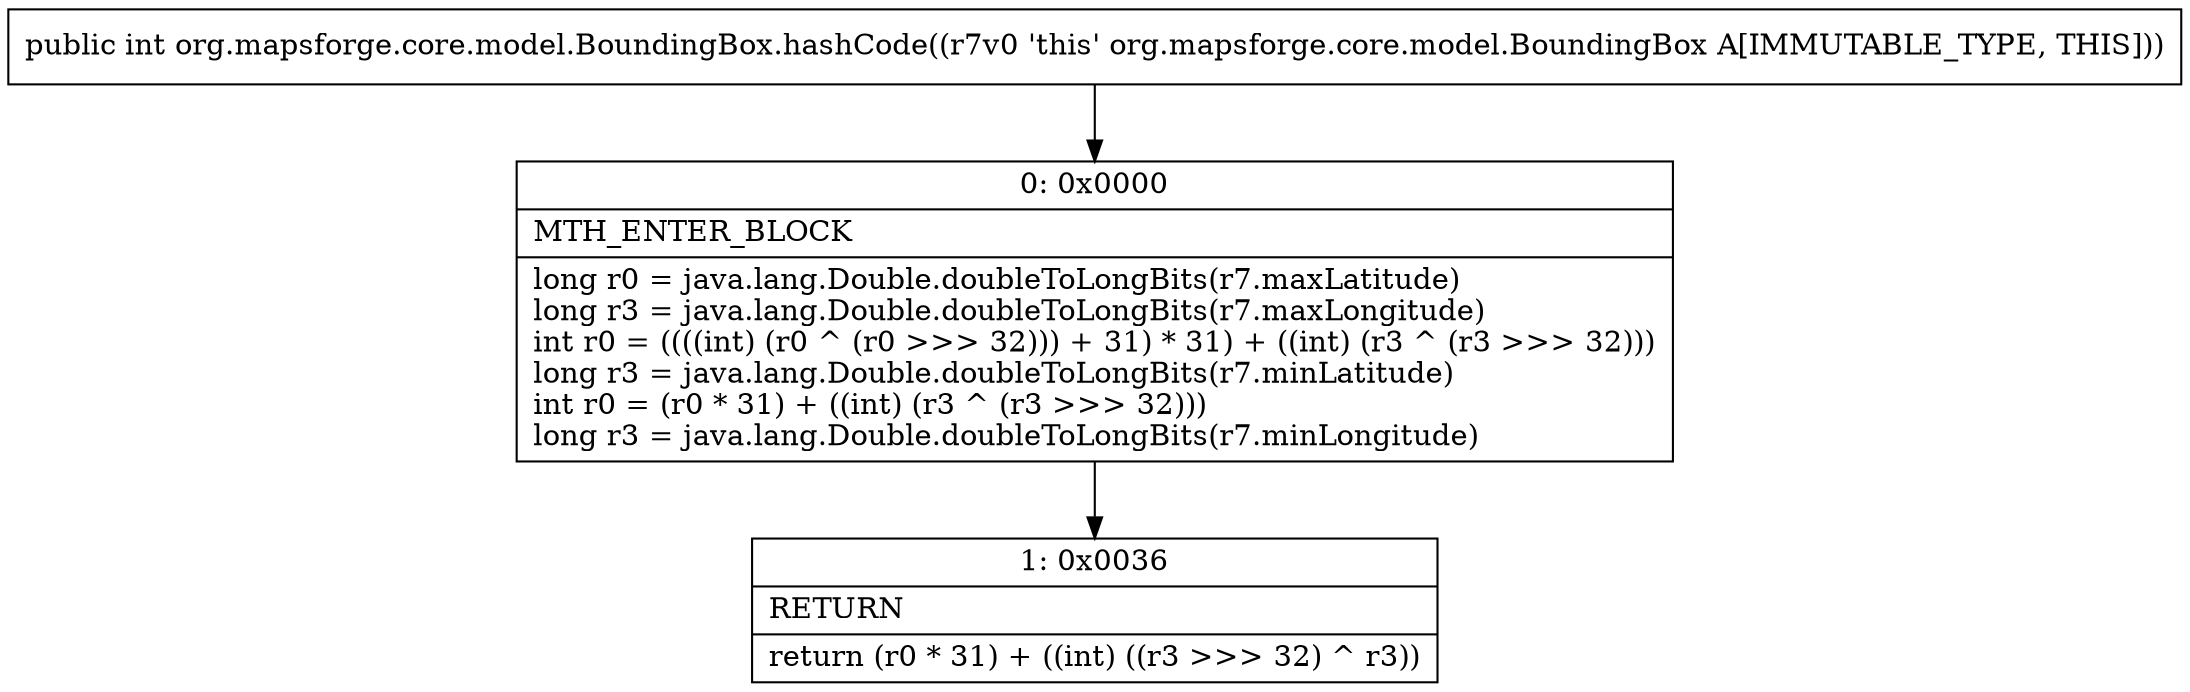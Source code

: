 digraph "CFG fororg.mapsforge.core.model.BoundingBox.hashCode()I" {
Node_0 [shape=record,label="{0\:\ 0x0000|MTH_ENTER_BLOCK\l|long r0 = java.lang.Double.doubleToLongBits(r7.maxLatitude)\llong r3 = java.lang.Double.doubleToLongBits(r7.maxLongitude)\lint r0 = ((((int) (r0 ^ (r0 \>\>\> 32))) + 31) * 31) + ((int) (r3 ^ (r3 \>\>\> 32)))\llong r3 = java.lang.Double.doubleToLongBits(r7.minLatitude)\lint r0 = (r0 * 31) + ((int) (r3 ^ (r3 \>\>\> 32)))\llong r3 = java.lang.Double.doubleToLongBits(r7.minLongitude)\l}"];
Node_1 [shape=record,label="{1\:\ 0x0036|RETURN\l|return (r0 * 31) + ((int) ((r3 \>\>\> 32) ^ r3))\l}"];
MethodNode[shape=record,label="{public int org.mapsforge.core.model.BoundingBox.hashCode((r7v0 'this' org.mapsforge.core.model.BoundingBox A[IMMUTABLE_TYPE, THIS])) }"];
MethodNode -> Node_0;
Node_0 -> Node_1;
}

